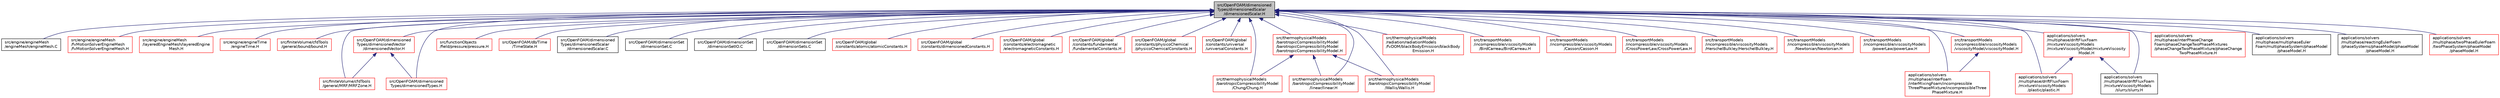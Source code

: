 digraph "src/OpenFOAM/dimensionedTypes/dimensionedScalar/dimensionedScalar.H"
{
  bgcolor="transparent";
  edge [fontname="Helvetica",fontsize="10",labelfontname="Helvetica",labelfontsize="10"];
  node [fontname="Helvetica",fontsize="10",shape=record];
  Node121 [label="src/OpenFOAM/dimensioned\lTypes/dimensionedScalar\l/dimensionedScalar.H",height=0.2,width=0.4,color="black", fillcolor="grey75", style="filled", fontcolor="black"];
  Node121 -> Node122 [dir="back",color="midnightblue",fontsize="10",style="solid",fontname="Helvetica"];
  Node122 [label="src/engine/engineMesh\l/engineMesh/engineMesh.C",height=0.2,width=0.4,color="black",URL="$a01037.html"];
  Node121 -> Node123 [dir="back",color="midnightblue",fontsize="10",style="solid",fontname="Helvetica"];
  Node123 [label="src/engine/engineMesh\l/fvMotionSolverEngineMesh\l/fvMotionSolverEngineMesh.H",height=0.2,width=0.4,color="red",URL="$a01049.html"];
  Node121 -> Node125 [dir="back",color="midnightblue",fontsize="10",style="solid",fontname="Helvetica"];
  Node125 [label="src/engine/engineMesh\l/layeredEngineMesh/layeredEngine\lMesh.H",height=0.2,width=0.4,color="red",URL="$a01055.html"];
  Node121 -> Node127 [dir="back",color="midnightblue",fontsize="10",style="solid",fontname="Helvetica"];
  Node127 [label="src/engine/engineTime\l/engineTime.H",height=0.2,width=0.4,color="red",URL="$a01073.html"];
  Node121 -> Node137 [dir="back",color="midnightblue",fontsize="10",style="solid",fontname="Helvetica"];
  Node137 [label="src/finiteVolume/cfdTools\l/general/bound/bound.H",height=0.2,width=0.4,color="red",URL="$a01241.html",tooltip="Bound the given scalar field if it has gone unbounded. "];
  Node121 -> Node154 [dir="back",color="midnightblue",fontsize="10",style="solid",fontname="Helvetica"];
  Node154 [label="src/finiteVolume/cfdTools\l/general/MRF/MRFZone.H",height=0.2,width=0.4,color="red",URL="$a01367.html"];
  Node121 -> Node187 [dir="back",color="midnightblue",fontsize="10",style="solid",fontname="Helvetica"];
  Node187 [label="src/functionObjects\l/field/pressure/pressure.H",height=0.2,width=0.4,color="red",URL="$a04748.html"];
  Node121 -> Node189 [dir="back",color="midnightblue",fontsize="10",style="solid",fontname="Helvetica"];
  Node189 [label="src/OpenFOAM/db/Time\l/TimeState.H",height=0.2,width=0.4,color="red",URL="$a10046.html"];
  Node121 -> Node721 [dir="back",color="midnightblue",fontsize="10",style="solid",fontname="Helvetica"];
  Node721 [label="src/OpenFOAM/dimensioned\lTypes/dimensionedScalar\l/dimensionedScalar.C",height=0.2,width=0.4,color="black",URL="$a10058.html"];
  Node121 -> Node722 [dir="back",color="midnightblue",fontsize="10",style="solid",fontname="Helvetica"];
  Node722 [label="src/OpenFOAM/dimensioned\lTypes/dimensionedTypes.H",height=0.2,width=0.4,color="red",URL="$a10091.html"];
  Node121 -> Node2213 [dir="back",color="midnightblue",fontsize="10",style="solid",fontname="Helvetica"];
  Node2213 [label="src/OpenFOAM/dimensioned\lTypes/dimensionedVector\l/dimensionedVector.H",height=0.2,width=0.4,color="red",URL="$a10094.html"];
  Node2213 -> Node154 [dir="back",color="midnightblue",fontsize="10",style="solid",fontname="Helvetica"];
  Node2213 -> Node722 [dir="back",color="midnightblue",fontsize="10",style="solid",fontname="Helvetica"];
  Node121 -> Node2226 [dir="back",color="midnightblue",fontsize="10",style="solid",fontname="Helvetica"];
  Node2226 [label="src/OpenFOAM/dimensionSet\l/dimensionSet.C",height=0.2,width=0.4,color="black",URL="$a10097.html"];
  Node121 -> Node2227 [dir="back",color="midnightblue",fontsize="10",style="solid",fontname="Helvetica"];
  Node2227 [label="src/OpenFOAM/dimensionSet\l/dimensionSetIO.C",height=0.2,width=0.4,color="black",URL="$a10103.html"];
  Node121 -> Node2228 [dir="back",color="midnightblue",fontsize="10",style="solid",fontname="Helvetica"];
  Node2228 [label="src/OpenFOAM/dimensionSet\l/dimensionSets.C",height=0.2,width=0.4,color="black",URL="$a10106.html"];
  Node121 -> Node2229 [dir="back",color="midnightblue",fontsize="10",style="solid",fontname="Helvetica"];
  Node2229 [label="src/OpenFOAM/global\l/constants/atomic/atomicConstants.H",height=0.2,width=0.4,color="red",URL="$a10925.html"];
  Node121 -> Node2254 [dir="back",color="midnightblue",fontsize="10",style="solid",fontname="Helvetica"];
  Node2254 [label="src/OpenFOAM/global\l/constants/dimensionedConstants.H",height=0.2,width=0.4,color="red",URL="$a10937.html",tooltip="Dictionary reading and supplying the dimensioned constants used within OpenFOAM, particularly for the..."];
  Node121 -> Node2258 [dir="back",color="midnightblue",fontsize="10",style="solid",fontname="Helvetica"];
  Node2258 [label="src/OpenFOAM/global\l/constants/electromagnetic\l/electromagneticConstants.H",height=0.2,width=0.4,color="red",URL="$a10943.html"];
  Node121 -> Node2259 [dir="back",color="midnightblue",fontsize="10",style="solid",fontname="Helvetica"];
  Node2259 [label="src/OpenFOAM/global\l/constants/fundamental\l/fundamentalConstants.H",height=0.2,width=0.4,color="red",URL="$a10949.html",tooltip="Fundamental dimensioned constants. "];
  Node121 -> Node2260 [dir="back",color="midnightblue",fontsize="10",style="solid",fontname="Helvetica"];
  Node2260 [label="src/OpenFOAM/global\l/constants/physicoChemical\l/physicoChemicalConstants.H",height=0.2,width=0.4,color="red",URL="$a10958.html"];
  Node121 -> Node2263 [dir="back",color="midnightblue",fontsize="10",style="solid",fontname="Helvetica"];
  Node2263 [label="src/OpenFOAM/global\l/constants/universal\l/universalConstants.H",height=0.2,width=0.4,color="red",URL="$a10970.html"];
  Node121 -> Node1697 [dir="back",color="midnightblue",fontsize="10",style="solid",fontname="Helvetica"];
  Node1697 [label="src/thermophysicalModels\l/barotropicCompressibilityModel\l/barotropicCompressibilityModel\l/barotropicCompressibilityModel.H",height=0.2,width=0.4,color="red",URL="$a15677.html"];
  Node1697 -> Node1700 [dir="back",color="midnightblue",fontsize="10",style="solid",fontname="Helvetica"];
  Node1700 [label="src/thermophysicalModels\l/barotropicCompressibilityModel\l/Chung/Chung.H",height=0.2,width=0.4,color="red",URL="$a15686.html"];
  Node1697 -> Node1702 [dir="back",color="midnightblue",fontsize="10",style="solid",fontname="Helvetica"];
  Node1702 [label="src/thermophysicalModels\l/barotropicCompressibilityModel\l/linear/linear.H",height=0.2,width=0.4,color="red",URL="$a41717.html"];
  Node1697 -> Node1704 [dir="back",color="midnightblue",fontsize="10",style="solid",fontname="Helvetica"];
  Node1704 [label="src/thermophysicalModels\l/barotropicCompressibilityModel\l/Wallis/Wallis.H",height=0.2,width=0.4,color="red",URL="$a15692.html"];
  Node121 -> Node1700 [dir="back",color="midnightblue",fontsize="10",style="solid",fontname="Helvetica"];
  Node121 -> Node1702 [dir="back",color="midnightblue",fontsize="10",style="solid",fontname="Helvetica"];
  Node121 -> Node1704 [dir="back",color="midnightblue",fontsize="10",style="solid",fontname="Helvetica"];
  Node121 -> Node1812 [dir="back",color="midnightblue",fontsize="10",style="solid",fontname="Helvetica"];
  Node1812 [label="src/thermophysicalModels\l/radiation/radiationModels\l/fvDOM/blackBodyEmission/blackBody\lEmission.H",height=0.2,width=0.4,color="red",URL="$a16403.html"];
  Node121 -> Node1883 [dir="back",color="midnightblue",fontsize="10",style="solid",fontname="Helvetica"];
  Node1883 [label="src/transportModels\l/incompressible/viscosityModels\l/BirdCarreau/BirdCarreau.H",height=0.2,width=0.4,color="red",URL="$a17321.html"];
  Node121 -> Node1884 [dir="back",color="midnightblue",fontsize="10",style="solid",fontname="Helvetica"];
  Node1884 [label="src/transportModels\l/incompressible/viscosityModels\l/Casson/Casson.H",height=0.2,width=0.4,color="red",URL="$a17327.html"];
  Node121 -> Node1885 [dir="back",color="midnightblue",fontsize="10",style="solid",fontname="Helvetica"];
  Node1885 [label="src/transportModels\l/incompressible/viscosityModels\l/CrossPowerLaw/CrossPowerLaw.H",height=0.2,width=0.4,color="red",URL="$a17333.html"];
  Node121 -> Node1886 [dir="back",color="midnightblue",fontsize="10",style="solid",fontname="Helvetica"];
  Node1886 [label="src/transportModels\l/incompressible/viscosityModels\l/HerschelBulkley/HerschelBulkley.H",height=0.2,width=0.4,color="red",URL="$a17339.html"];
  Node121 -> Node1887 [dir="back",color="midnightblue",fontsize="10",style="solid",fontname="Helvetica"];
  Node1887 [label="src/transportModels\l/incompressible/viscosityModels\l/Newtonian/Newtonian.H",height=0.2,width=0.4,color="red",URL="$a17345.html"];
  Node121 -> Node1888 [dir="back",color="midnightblue",fontsize="10",style="solid",fontname="Helvetica"];
  Node1888 [label="src/transportModels\l/incompressible/viscosityModels\l/powerLaw/powerLaw.H",height=0.2,width=0.4,color="red",URL="$a41639.html"];
  Node121 -> Node2264 [dir="back",color="midnightblue",fontsize="10",style="solid",fontname="Helvetica"];
  Node2264 [label="src/transportModels\l/incompressible/viscosityModels\l/viscosityModel/viscosityModel.H",height=0.2,width=0.4,color="red",URL="$a42062.html"];
  Node2264 -> Node1915 [dir="back",color="midnightblue",fontsize="10",style="solid",fontname="Helvetica"];
  Node1915 [label="applications/solvers\l/multiphase/interFoam\l/interMixingFoam/incompressible\lThreePhaseMixture/incompressibleThree\lPhaseMixture.H",height=0.2,width=0.4,color="red",URL="$a20759.html"];
  Node121 -> Node2265 [dir="back",color="midnightblue",fontsize="10",style="solid",fontname="Helvetica"];
  Node2265 [label="applications/solvers\l/multiphase/driftFluxFoam\l/mixtureViscosityModels\l/mixtureViscosityModel/mixtureViscosity\lModel.H",height=0.2,width=0.4,color="red",URL="$a20708.html"];
  Node2265 -> Node1912 [dir="back",color="midnightblue",fontsize="10",style="solid",fontname="Helvetica"];
  Node1912 [label="applications/solvers\l/multiphase/driftFluxFoam\l/mixtureViscosityModels\l/plastic/plastic.H",height=0.2,width=0.4,color="red",URL="$a20717.html"];
  Node2265 -> Node1914 [dir="back",color="midnightblue",fontsize="10",style="solid",fontname="Helvetica"];
  Node1914 [label="applications/solvers\l/multiphase/driftFluxFoam\l/mixtureViscosityModels\l/slurry/slurry.H",height=0.2,width=0.4,color="black",URL="$a20723.html"];
  Node121 -> Node1912 [dir="back",color="midnightblue",fontsize="10",style="solid",fontname="Helvetica"];
  Node121 -> Node1914 [dir="back",color="midnightblue",fontsize="10",style="solid",fontname="Helvetica"];
  Node121 -> Node1915 [dir="back",color="midnightblue",fontsize="10",style="solid",fontname="Helvetica"];
  Node121 -> Node1892 [dir="back",color="midnightblue",fontsize="10",style="solid",fontname="Helvetica"];
  Node1892 [label="applications/solvers\l/multiphase/interPhaseChange\lFoam/phaseChangeTwoPhaseMixtures\l/phaseChangeTwoPhaseMixture/phaseChange\lTwoPhaseMixture.H",height=0.2,width=0.4,color="red",URL="$a20795.html"];
  Node121 -> Node1181 [dir="back",color="midnightblue",fontsize="10",style="solid",fontname="Helvetica"];
  Node1181 [label="applications/solvers\l/multiphase/multiphaseEuler\lFoam/multiphaseSystem/phaseModel\l/phaseModel.H",height=0.2,width=0.4,color="black",URL="$a39782.html"];
  Node121 -> Node1184 [dir="back",color="midnightblue",fontsize="10",style="solid",fontname="Helvetica"];
  Node1184 [label="applications/solvers\l/multiphase/reactingEulerFoam\l/phaseSystems/phaseModel/phaseModel\l/phaseModel.H",height=0.2,width=0.4,color="black",URL="$a39785.html"];
  Node121 -> Node1185 [dir="back",color="midnightblue",fontsize="10",style="solid",fontname="Helvetica"];
  Node1185 [label="applications/solvers\l/multiphase/twoPhaseEulerFoam\l/twoPhaseSystem/phaseModel\l/phaseModel.H",height=0.2,width=0.4,color="red",URL="$a39788.html"];
}
